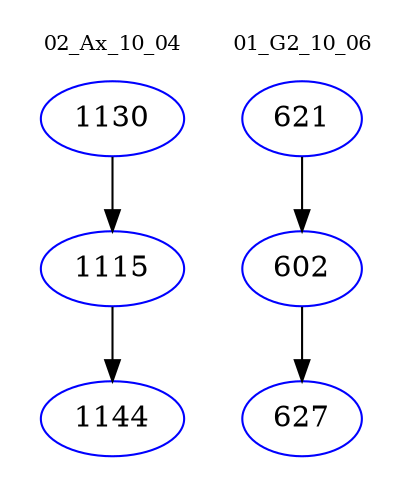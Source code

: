 digraph{
subgraph cluster_0 {
color = white
label = "02_Ax_10_04";
fontsize=10;
T0_1130 [label="1130", color="blue"]
T0_1130 -> T0_1115 [color="black"]
T0_1115 [label="1115", color="blue"]
T0_1115 -> T0_1144 [color="black"]
T0_1144 [label="1144", color="blue"]
}
subgraph cluster_1 {
color = white
label = "01_G2_10_06";
fontsize=10;
T1_621 [label="621", color="blue"]
T1_621 -> T1_602 [color="black"]
T1_602 [label="602", color="blue"]
T1_602 -> T1_627 [color="black"]
T1_627 [label="627", color="blue"]
}
}
